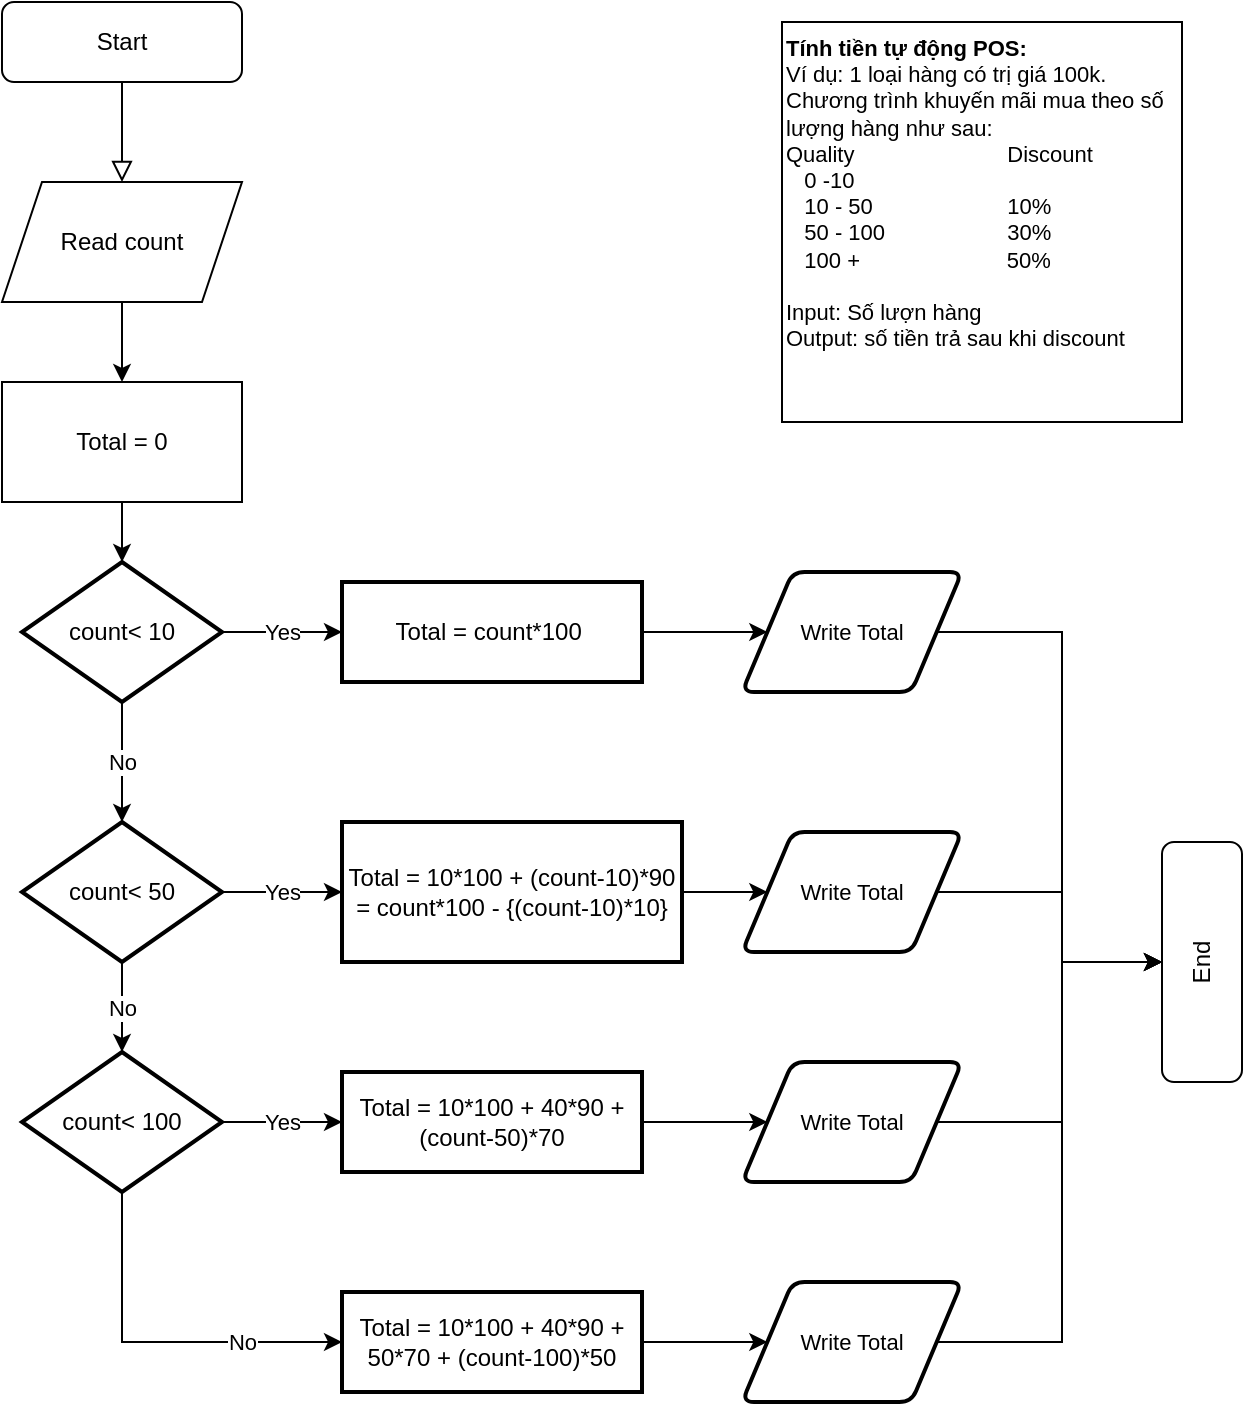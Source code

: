 <mxfile version="21.0.2" type="device"><diagram id="C5RBs43oDa-KdzZeNtuy" name="Page-1"><mxGraphModel dx="989" dy="543" grid="1" gridSize="10" guides="1" tooltips="1" connect="1" arrows="1" fold="1" page="1" pageScale="1" pageWidth="827" pageHeight="1169" math="0" shadow="0"><root><mxCell id="WIyWlLk6GJQsqaUBKTNV-0"/><mxCell id="WIyWlLk6GJQsqaUBKTNV-1" parent="WIyWlLk6GJQsqaUBKTNV-0"/><mxCell id="WIyWlLk6GJQsqaUBKTNV-2" value="" style="rounded=0;html=1;jettySize=auto;orthogonalLoop=1;fontSize=11;endArrow=block;endFill=0;endSize=8;strokeWidth=1;shadow=0;labelBackgroundColor=none;edgeStyle=orthogonalEdgeStyle;" parent="WIyWlLk6GJQsqaUBKTNV-1" source="WIyWlLk6GJQsqaUBKTNV-3" edge="1"><mxGeometry relative="1" as="geometry"><mxPoint x="120" y="150" as="targetPoint"/></mxGeometry></mxCell><mxCell id="WIyWlLk6GJQsqaUBKTNV-3" value="Start" style="rounded=1;whiteSpace=wrap;html=1;fontSize=12;glass=0;strokeWidth=1;shadow=0;" parent="WIyWlLk6GJQsqaUBKTNV-1" vertex="1"><mxGeometry x="60" y="60" width="120" height="40" as="geometry"/></mxCell><mxCell id="r8VvN9FFjYlKJJsuu2df-3" value="" style="edgeStyle=orthogonalEdgeStyle;rounded=0;orthogonalLoop=1;jettySize=auto;html=1;" parent="WIyWlLk6GJQsqaUBKTNV-1" source="r8VvN9FFjYlKJJsuu2df-0" target="r8VvN9FFjYlKJJsuu2df-1" edge="1"><mxGeometry relative="1" as="geometry"/></mxCell><mxCell id="r8VvN9FFjYlKJJsuu2df-0" value="Read count" style="shape=parallelogram;perimeter=parallelogramPerimeter;whiteSpace=wrap;html=1;fixedSize=1;" parent="WIyWlLk6GJQsqaUBKTNV-1" vertex="1"><mxGeometry x="60" y="150" width="120" height="60" as="geometry"/></mxCell><mxCell id="r8VvN9FFjYlKJJsuu2df-5" value="" style="edgeStyle=orthogonalEdgeStyle;rounded=0;orthogonalLoop=1;jettySize=auto;html=1;" parent="WIyWlLk6GJQsqaUBKTNV-1" source="r8VvN9FFjYlKJJsuu2df-1" edge="1"><mxGeometry relative="1" as="geometry"><mxPoint x="120.034" y="340" as="targetPoint"/></mxGeometry></mxCell><mxCell id="r8VvN9FFjYlKJJsuu2df-1" value="Total = 0" style="rounded=0;whiteSpace=wrap;html=1;" parent="WIyWlLk6GJQsqaUBKTNV-1" vertex="1"><mxGeometry x="60" y="250" width="120" height="60" as="geometry"/></mxCell><mxCell id="r8VvN9FFjYlKJJsuu2df-11" value="Yes" style="edgeStyle=orthogonalEdgeStyle;rounded=0;orthogonalLoop=1;jettySize=auto;html=1;snapToPoint=0;enumerate=0;orthogonal=0;comic=0;ignoreEdge=0;flowAnimation=0;noJump=0;backgroundOutline=0;fixDash=0;shadow=0;strokeOpacity=100;arcSize=20;labelBorderColor=none;fontStyle=0" parent="WIyWlLk6GJQsqaUBKTNV-1" source="r8VvN9FFjYlKJJsuu2df-9" target="r8VvN9FFjYlKJJsuu2df-10" edge="1"><mxGeometry relative="1" as="geometry"/></mxCell><mxCell id="r8VvN9FFjYlKJJsuu2df-30" value="No" style="edgeStyle=orthogonalEdgeStyle;shape=connector;rounded=0;comic=0;orthogonalLoop=1;jettySize=auto;html=1;entryX=0.5;entryY=0;entryDx=0;entryDy=0;entryPerimeter=0;shadow=0;labelBackgroundColor=default;strokeColor=default;fontFamily=Helvetica;fontSize=11;fontColor=default;endArrow=classic;exitX=0.5;exitY=1;exitDx=0;exitDy=0;exitPerimeter=0;" parent="WIyWlLk6GJQsqaUBKTNV-1" source="r8VvN9FFjYlKJJsuu2df-9" target="r8VvN9FFjYlKJJsuu2df-26" edge="1"><mxGeometry relative="1" as="geometry"><mxPoint x="120" y="420" as="sourcePoint"/></mxGeometry></mxCell><mxCell id="r8VvN9FFjYlKJJsuu2df-9" value="count&amp;lt; 10" style="strokeWidth=2;html=1;shape=mxgraph.flowchart.decision;whiteSpace=wrap;strokeOpacity=100;overflow=visible;backgroundOutline=0;metaEdit=0;collapsible=0;dropTarget=0;container=0;fixDash=0;perimeter=rectanglePerimeter;shadow=0;" parent="WIyWlLk6GJQsqaUBKTNV-1" vertex="1"><mxGeometry x="70" y="340" width="100" height="70" as="geometry"/></mxCell><mxCell id="r8VvN9FFjYlKJJsuu2df-19" style="edgeStyle=orthogonalEdgeStyle;shape=connector;rounded=0;comic=0;orthogonalLoop=1;jettySize=auto;html=1;entryX=0;entryY=0.5;entryDx=0;entryDy=0;shadow=0;labelBackgroundColor=default;strokeColor=default;fontFamily=Helvetica;fontSize=11;fontColor=default;endArrow=classic;" parent="WIyWlLk6GJQsqaUBKTNV-1" source="r8VvN9FFjYlKJJsuu2df-10" target="r8VvN9FFjYlKJJsuu2df-18" edge="1"><mxGeometry relative="1" as="geometry"/></mxCell><mxCell id="r8VvN9FFjYlKJJsuu2df-10" value="Total = count*100&amp;nbsp;" style="rounded=0;whiteSpace=wrap;html=1;absoluteArcSize=1;arcSize=14;strokeWidth=2;glass=0;shadow=0;labelBackgroundColor=none;labelBorderColor=none;container=0;fixDash=0;resizeHeight=0;resizeWidth=0;treeMoving=0;treeFolding=0;comic=0;fixedWidth=0;autosize=0;movableLabel=0;" parent="WIyWlLk6GJQsqaUBKTNV-1" vertex="1"><mxGeometry x="230" y="350" width="150" height="50" as="geometry"/></mxCell><mxCell id="r8VvN9FFjYlKJJsuu2df-42" style="edgeStyle=orthogonalEdgeStyle;shape=connector;rounded=0;comic=0;orthogonalLoop=1;jettySize=auto;html=1;entryX=0.5;entryY=1;entryDx=0;entryDy=0;shadow=0;labelBackgroundColor=default;strokeColor=default;fontFamily=Helvetica;fontSize=11;fontColor=default;endArrow=classic;" parent="WIyWlLk6GJQsqaUBKTNV-1" source="r8VvN9FFjYlKJJsuu2df-18" target="r8VvN9FFjYlKJJsuu2df-41" edge="1"><mxGeometry relative="1" as="geometry"/></mxCell><mxCell id="r8VvN9FFjYlKJJsuu2df-18" value="Write Total" style="shape=parallelogram;html=1;strokeWidth=2;perimeter=parallelogramPerimeter;whiteSpace=wrap;rounded=1;arcSize=12;size=0.23;fontFamily=Helvetica;fontSize=11;fontColor=default;" parent="WIyWlLk6GJQsqaUBKTNV-1" vertex="1"><mxGeometry x="430" y="345" width="110" height="60" as="geometry"/></mxCell><mxCell id="r8VvN9FFjYlKJJsuu2df-25" value="Yes" style="edgeStyle=orthogonalEdgeStyle;rounded=0;orthogonalLoop=1;jettySize=auto;html=1;snapToPoint=0;enumerate=0;orthogonal=0;comic=0;ignoreEdge=0;flowAnimation=0;noJump=0;backgroundOutline=0;fixDash=0;shadow=0;strokeOpacity=100;arcSize=20;labelBorderColor=none;fontStyle=0" parent="WIyWlLk6GJQsqaUBKTNV-1" source="r8VvN9FFjYlKJJsuu2df-26" target="r8VvN9FFjYlKJJsuu2df-28" edge="1"><mxGeometry relative="1" as="geometry"/></mxCell><mxCell id="r8VvN9FFjYlKJJsuu2df-36" value="No" style="edgeStyle=orthogonalEdgeStyle;shape=connector;rounded=0;comic=0;orthogonalLoop=1;jettySize=auto;html=1;entryX=0.5;entryY=0;entryDx=0;entryDy=0;entryPerimeter=0;shadow=0;labelBackgroundColor=default;strokeColor=default;fontFamily=Helvetica;fontSize=11;fontColor=default;endArrow=classic;" parent="WIyWlLk6GJQsqaUBKTNV-1" source="r8VvN9FFjYlKJJsuu2df-26" target="r8VvN9FFjYlKJJsuu2df-32" edge="1"><mxGeometry relative="1" as="geometry"><Array as="points"><mxPoint x="120" y="560"/><mxPoint x="120" y="560"/></Array></mxGeometry></mxCell><mxCell id="r8VvN9FFjYlKJJsuu2df-26" value="count&amp;lt; 50" style="strokeWidth=2;html=1;shape=mxgraph.flowchart.decision;whiteSpace=wrap;strokeOpacity=100;overflow=visible;backgroundOutline=0;metaEdit=0;collapsible=0;dropTarget=0;container=0;fixDash=0;perimeter=rectanglePerimeter;shadow=0;" parent="WIyWlLk6GJQsqaUBKTNV-1" vertex="1"><mxGeometry x="70" y="470" width="100" height="70" as="geometry"/></mxCell><mxCell id="r8VvN9FFjYlKJJsuu2df-27" style="edgeStyle=orthogonalEdgeStyle;shape=connector;rounded=0;comic=0;orthogonalLoop=1;jettySize=auto;html=1;entryX=0;entryY=0.5;entryDx=0;entryDy=0;shadow=0;labelBackgroundColor=default;strokeColor=default;fontFamily=Helvetica;fontSize=11;fontColor=default;endArrow=classic;" parent="WIyWlLk6GJQsqaUBKTNV-1" source="r8VvN9FFjYlKJJsuu2df-28" target="r8VvN9FFjYlKJJsuu2df-29" edge="1"><mxGeometry relative="1" as="geometry"/></mxCell><mxCell id="r8VvN9FFjYlKJJsuu2df-28" value="Total = 10*100 + (count-10)*90&lt;br&gt;= count*100 - {(count-10)*10}" style="rounded=0;whiteSpace=wrap;html=1;absoluteArcSize=1;arcSize=14;strokeWidth=2;glass=0;shadow=0;labelBackgroundColor=none;labelBorderColor=none;container=0;fixDash=0;resizeHeight=0;resizeWidth=0;treeMoving=0;treeFolding=0;comic=0;fixedWidth=0;autosize=0;movableLabel=0;" parent="WIyWlLk6GJQsqaUBKTNV-1" vertex="1"><mxGeometry x="230" y="470" width="170" height="70" as="geometry"/></mxCell><mxCell id="r8VvN9FFjYlKJJsuu2df-43" style="edgeStyle=orthogonalEdgeStyle;shape=connector;rounded=0;comic=0;orthogonalLoop=1;jettySize=auto;html=1;entryX=0.5;entryY=1;entryDx=0;entryDy=0;shadow=0;labelBackgroundColor=default;strokeColor=default;fontFamily=Helvetica;fontSize=11;fontColor=default;endArrow=classic;" parent="WIyWlLk6GJQsqaUBKTNV-1" source="r8VvN9FFjYlKJJsuu2df-29" target="r8VvN9FFjYlKJJsuu2df-41" edge="1"><mxGeometry relative="1" as="geometry"/></mxCell><mxCell id="r8VvN9FFjYlKJJsuu2df-29" value="Write Total" style="shape=parallelogram;html=1;strokeWidth=2;perimeter=parallelogramPerimeter;whiteSpace=wrap;rounded=1;arcSize=12;size=0.23;fontFamily=Helvetica;fontSize=11;fontColor=default;" parent="WIyWlLk6GJQsqaUBKTNV-1" vertex="1"><mxGeometry x="430" y="475" width="110" height="60" as="geometry"/></mxCell><mxCell id="r8VvN9FFjYlKJJsuu2df-31" value="Yes" style="edgeStyle=orthogonalEdgeStyle;rounded=0;orthogonalLoop=1;jettySize=auto;html=1;snapToPoint=0;enumerate=0;orthogonal=0;comic=0;ignoreEdge=0;flowAnimation=0;noJump=0;backgroundOutline=0;fixDash=0;shadow=0;strokeOpacity=100;arcSize=20;labelBorderColor=none;fontStyle=0" parent="WIyWlLk6GJQsqaUBKTNV-1" source="r8VvN9FFjYlKJJsuu2df-32" target="r8VvN9FFjYlKJJsuu2df-34" edge="1"><mxGeometry relative="1" as="geometry"/></mxCell><mxCell id="r8VvN9FFjYlKJJsuu2df-40" value="No" style="edgeStyle=orthogonalEdgeStyle;shape=connector;rounded=0;comic=0;orthogonalLoop=1;jettySize=auto;html=1;shadow=0;labelBackgroundColor=default;strokeColor=default;fontFamily=Helvetica;fontSize=11;fontColor=default;endArrow=classic;entryX=0;entryY=0.5;entryDx=0;entryDy=0;" parent="WIyWlLk6GJQsqaUBKTNV-1" source="r8VvN9FFjYlKJJsuu2df-32" target="r8VvN9FFjYlKJJsuu2df-38" edge="1"><mxGeometry x="0.46" relative="1" as="geometry"><mxPoint x="120" y="740" as="targetPoint"/><Array as="points"><mxPoint x="120" y="730"/></Array><mxPoint as="offset"/></mxGeometry></mxCell><mxCell id="r8VvN9FFjYlKJJsuu2df-32" value="count&amp;lt; 100" style="strokeWidth=2;html=1;shape=mxgraph.flowchart.decision;whiteSpace=wrap;strokeOpacity=100;overflow=visible;backgroundOutline=0;metaEdit=0;collapsible=0;dropTarget=0;container=0;fixDash=0;perimeter=rectanglePerimeter;shadow=0;" parent="WIyWlLk6GJQsqaUBKTNV-1" vertex="1"><mxGeometry x="70" y="585" width="100" height="70" as="geometry"/></mxCell><mxCell id="r8VvN9FFjYlKJJsuu2df-33" style="edgeStyle=orthogonalEdgeStyle;shape=connector;rounded=0;comic=0;orthogonalLoop=1;jettySize=auto;html=1;entryX=0;entryY=0.5;entryDx=0;entryDy=0;shadow=0;labelBackgroundColor=default;strokeColor=default;fontFamily=Helvetica;fontSize=11;fontColor=default;endArrow=classic;" parent="WIyWlLk6GJQsqaUBKTNV-1" source="r8VvN9FFjYlKJJsuu2df-34" target="r8VvN9FFjYlKJJsuu2df-35" edge="1"><mxGeometry relative="1" as="geometry"/></mxCell><mxCell id="r8VvN9FFjYlKJJsuu2df-34" value="Total = 10*100 + 40*90 + (count-50)*70" style="rounded=0;whiteSpace=wrap;html=1;absoluteArcSize=1;arcSize=14;strokeWidth=2;glass=0;shadow=0;labelBackgroundColor=none;labelBorderColor=none;container=0;fixDash=0;resizeHeight=0;resizeWidth=0;treeMoving=0;treeFolding=0;comic=0;fixedWidth=0;autosize=0;movableLabel=0;" parent="WIyWlLk6GJQsqaUBKTNV-1" vertex="1"><mxGeometry x="230" y="595" width="150" height="50" as="geometry"/></mxCell><mxCell id="r8VvN9FFjYlKJJsuu2df-44" style="edgeStyle=orthogonalEdgeStyle;shape=connector;rounded=0;comic=0;orthogonalLoop=1;jettySize=auto;html=1;entryX=0.5;entryY=1;entryDx=0;entryDy=0;shadow=0;labelBackgroundColor=default;strokeColor=default;fontFamily=Helvetica;fontSize=11;fontColor=default;endArrow=classic;" parent="WIyWlLk6GJQsqaUBKTNV-1" source="r8VvN9FFjYlKJJsuu2df-35" target="r8VvN9FFjYlKJJsuu2df-41" edge="1"><mxGeometry relative="1" as="geometry"/></mxCell><mxCell id="r8VvN9FFjYlKJJsuu2df-35" value="Write Total" style="shape=parallelogram;html=1;strokeWidth=2;perimeter=parallelogramPerimeter;whiteSpace=wrap;rounded=1;arcSize=12;size=0.23;fontFamily=Helvetica;fontSize=11;fontColor=default;" parent="WIyWlLk6GJQsqaUBKTNV-1" vertex="1"><mxGeometry x="430" y="590" width="110" height="60" as="geometry"/></mxCell><mxCell id="r8VvN9FFjYlKJJsuu2df-37" style="edgeStyle=orthogonalEdgeStyle;shape=connector;rounded=0;comic=0;orthogonalLoop=1;jettySize=auto;html=1;entryX=0;entryY=0.5;entryDx=0;entryDy=0;shadow=0;labelBackgroundColor=default;strokeColor=default;fontFamily=Helvetica;fontSize=11;fontColor=default;endArrow=classic;" parent="WIyWlLk6GJQsqaUBKTNV-1" source="r8VvN9FFjYlKJJsuu2df-38" target="r8VvN9FFjYlKJJsuu2df-39" edge="1"><mxGeometry relative="1" as="geometry"/></mxCell><mxCell id="r8VvN9FFjYlKJJsuu2df-38" value="Total = 10*100 + 40*90 + 50*70 + (count-100)*50" style="rounded=0;whiteSpace=wrap;html=1;absoluteArcSize=1;arcSize=14;strokeWidth=2;glass=0;shadow=0;labelBackgroundColor=none;labelBorderColor=none;container=0;fixDash=0;resizeHeight=0;resizeWidth=0;treeMoving=0;treeFolding=0;comic=0;fixedWidth=0;autosize=0;movableLabel=0;" parent="WIyWlLk6GJQsqaUBKTNV-1" vertex="1"><mxGeometry x="230" y="705" width="150" height="50" as="geometry"/></mxCell><mxCell id="r8VvN9FFjYlKJJsuu2df-45" style="edgeStyle=orthogonalEdgeStyle;shape=connector;rounded=0;comic=0;orthogonalLoop=1;jettySize=auto;html=1;entryX=0.5;entryY=1;entryDx=0;entryDy=0;shadow=0;labelBackgroundColor=default;strokeColor=default;fontFamily=Helvetica;fontSize=11;fontColor=default;endArrow=classic;" parent="WIyWlLk6GJQsqaUBKTNV-1" source="r8VvN9FFjYlKJJsuu2df-39" target="r8VvN9FFjYlKJJsuu2df-41" edge="1"><mxGeometry relative="1" as="geometry"/></mxCell><mxCell id="r8VvN9FFjYlKJJsuu2df-39" value="Write Total" style="shape=parallelogram;html=1;strokeWidth=2;perimeter=parallelogramPerimeter;whiteSpace=wrap;rounded=1;arcSize=12;size=0.23;fontFamily=Helvetica;fontSize=11;fontColor=default;" parent="WIyWlLk6GJQsqaUBKTNV-1" vertex="1"><mxGeometry x="430" y="700" width="110" height="60" as="geometry"/></mxCell><mxCell id="r8VvN9FFjYlKJJsuu2df-41" value="End" style="rounded=1;whiteSpace=wrap;html=1;fontSize=12;glass=0;strokeWidth=1;shadow=0;rotation=-90;flipH=1;flipV=1;direction=west;" parent="WIyWlLk6GJQsqaUBKTNV-1" vertex="1"><mxGeometry x="600" y="520" width="120" height="40" as="geometry"/></mxCell><mxCell id="r8VvN9FFjYlKJJsuu2df-49" value="&lt;b&gt;Tính tiền tự động POS:&lt;br&gt;&lt;/b&gt;Ví dụ: 1 loại hàng có trị giá 100k. Chương trình khuyến mãi mua theo số lượng hàng như sau:&lt;br&gt;Quality&amp;nbsp; &amp;nbsp; &amp;nbsp; &amp;nbsp; &amp;nbsp; &amp;nbsp; &amp;nbsp; &amp;nbsp; &amp;nbsp; &amp;nbsp; &amp;nbsp; &amp;nbsp; &amp;nbsp;Discount&lt;br&gt;&amp;nbsp; &amp;nbsp;0 -10&amp;nbsp; &amp;nbsp; &amp;nbsp; &amp;nbsp; &amp;nbsp; &amp;nbsp; &amp;nbsp; &amp;nbsp; &amp;nbsp; &amp;nbsp; &amp;nbsp; &amp;nbsp; &amp;nbsp;&lt;br&gt;&amp;nbsp; &amp;nbsp;10 - 50&amp;nbsp; &amp;nbsp; &amp;nbsp; &amp;nbsp; &amp;nbsp; &amp;nbsp; &amp;nbsp; &amp;nbsp; &amp;nbsp; &amp;nbsp; &amp;nbsp; 10%&lt;br&gt;&amp;nbsp; &amp;nbsp;50 - 100&amp;nbsp; &amp;nbsp; &amp;nbsp; &amp;nbsp; &amp;nbsp; &amp;nbsp; &amp;nbsp; &amp;nbsp; &amp;nbsp; &amp;nbsp; 30%&lt;br&gt;&amp;nbsp; &amp;nbsp;100 +&amp;nbsp; &amp;nbsp; &amp;nbsp; &amp;nbsp; &amp;nbsp; &amp;nbsp; &amp;nbsp; &amp;nbsp; &amp;nbsp; &amp;nbsp; &amp;nbsp; &amp;nbsp; 50%&lt;br&gt;&lt;br&gt;Input: Số lượn hàng&lt;br&gt;Output: số tiền trả sau khi discount&amp;nbsp;" style="whiteSpace=wrap;html=1;aspect=fixed;fontFamily=Helvetica;fontSize=11;fontColor=default;align=left;horizontal=1;verticalAlign=top;" parent="WIyWlLk6GJQsqaUBKTNV-1" vertex="1"><mxGeometry x="450" y="70" width="200" height="200" as="geometry"/></mxCell></root></mxGraphModel></diagram></mxfile>